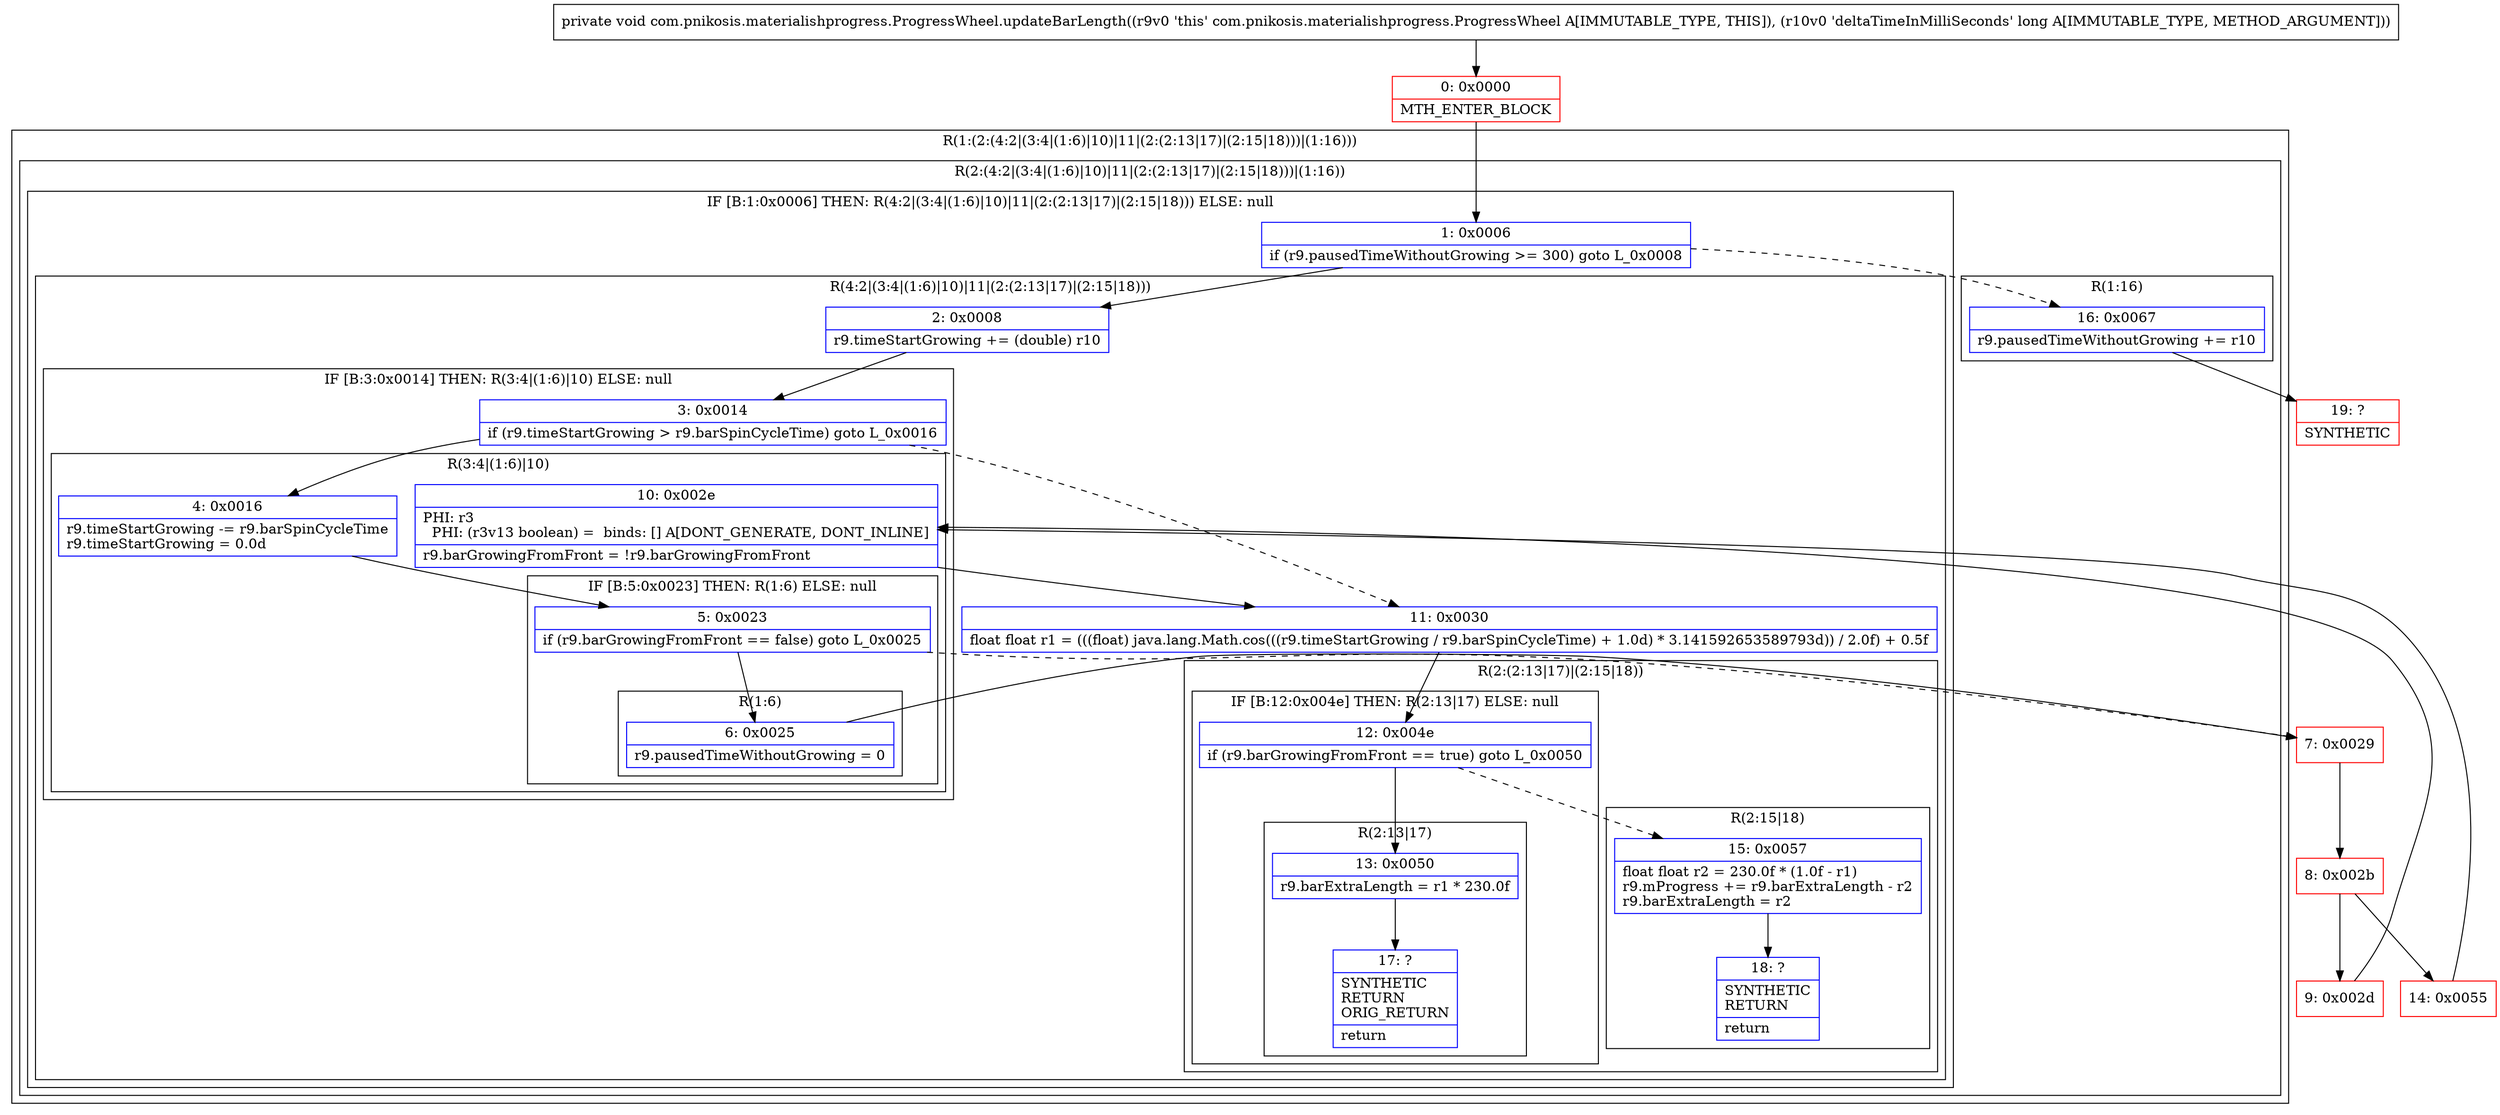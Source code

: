 digraph "CFG forcom.pnikosis.materialishprogress.ProgressWheel.updateBarLength(J)V" {
subgraph cluster_Region_797880379 {
label = "R(1:(2:(4:2|(3:4|(1:6)|10)|11|(2:(2:13|17)|(2:15|18)))|(1:16)))";
node [shape=record,color=blue];
subgraph cluster_Region_1865097352 {
label = "R(2:(4:2|(3:4|(1:6)|10)|11|(2:(2:13|17)|(2:15|18)))|(1:16))";
node [shape=record,color=blue];
subgraph cluster_IfRegion_1336773077 {
label = "IF [B:1:0x0006] THEN: R(4:2|(3:4|(1:6)|10)|11|(2:(2:13|17)|(2:15|18))) ELSE: null";
node [shape=record,color=blue];
Node_1 [shape=record,label="{1\:\ 0x0006|if (r9.pausedTimeWithoutGrowing \>= 300) goto L_0x0008\l}"];
subgraph cluster_Region_1317863497 {
label = "R(4:2|(3:4|(1:6)|10)|11|(2:(2:13|17)|(2:15|18)))";
node [shape=record,color=blue];
Node_2 [shape=record,label="{2\:\ 0x0008|r9.timeStartGrowing += (double) r10\l}"];
subgraph cluster_IfRegion_582851473 {
label = "IF [B:3:0x0014] THEN: R(3:4|(1:6)|10) ELSE: null";
node [shape=record,color=blue];
Node_3 [shape=record,label="{3\:\ 0x0014|if (r9.timeStartGrowing \> r9.barSpinCycleTime) goto L_0x0016\l}"];
subgraph cluster_Region_2020145301 {
label = "R(3:4|(1:6)|10)";
node [shape=record,color=blue];
Node_4 [shape=record,label="{4\:\ 0x0016|r9.timeStartGrowing \-= r9.barSpinCycleTime\lr9.timeStartGrowing = 0.0d\l}"];
subgraph cluster_IfRegion_1316071536 {
label = "IF [B:5:0x0023] THEN: R(1:6) ELSE: null";
node [shape=record,color=blue];
Node_5 [shape=record,label="{5\:\ 0x0023|if (r9.barGrowingFromFront == false) goto L_0x0025\l}"];
subgraph cluster_Region_1840345930 {
label = "R(1:6)";
node [shape=record,color=blue];
Node_6 [shape=record,label="{6\:\ 0x0025|r9.pausedTimeWithoutGrowing = 0\l}"];
}
}
Node_10 [shape=record,label="{10\:\ 0x002e|PHI: r3 \l  PHI: (r3v13 boolean) =  binds: [] A[DONT_GENERATE, DONT_INLINE]\l|r9.barGrowingFromFront = !r9.barGrowingFromFront\l}"];
}
}
Node_11 [shape=record,label="{11\:\ 0x0030|float float r1 = (((float) java.lang.Math.cos(((r9.timeStartGrowing \/ r9.barSpinCycleTime) + 1.0d) * 3.141592653589793d)) \/ 2.0f) + 0.5f\l}"];
subgraph cluster_Region_589175934 {
label = "R(2:(2:13|17)|(2:15|18))";
node [shape=record,color=blue];
subgraph cluster_IfRegion_470672600 {
label = "IF [B:12:0x004e] THEN: R(2:13|17) ELSE: null";
node [shape=record,color=blue];
Node_12 [shape=record,label="{12\:\ 0x004e|if (r9.barGrowingFromFront == true) goto L_0x0050\l}"];
subgraph cluster_Region_934425562 {
label = "R(2:13|17)";
node [shape=record,color=blue];
Node_13 [shape=record,label="{13\:\ 0x0050|r9.barExtraLength = r1 * 230.0f\l}"];
Node_17 [shape=record,label="{17\:\ ?|SYNTHETIC\lRETURN\lORIG_RETURN\l|return\l}"];
}
}
subgraph cluster_Region_1492468957 {
label = "R(2:15|18)";
node [shape=record,color=blue];
Node_15 [shape=record,label="{15\:\ 0x0057|float float r2 = 230.0f * (1.0f \- r1)\lr9.mProgress += r9.barExtraLength \- r2\lr9.barExtraLength = r2\l}"];
Node_18 [shape=record,label="{18\:\ ?|SYNTHETIC\lRETURN\l|return\l}"];
}
}
}
}
subgraph cluster_Region_1602022657 {
label = "R(1:16)";
node [shape=record,color=blue];
Node_16 [shape=record,label="{16\:\ 0x0067|r9.pausedTimeWithoutGrowing += r10\l}"];
}
}
}
Node_0 [shape=record,color=red,label="{0\:\ 0x0000|MTH_ENTER_BLOCK\l}"];
Node_7 [shape=record,color=red,label="{7\:\ 0x0029}"];
Node_8 [shape=record,color=red,label="{8\:\ 0x002b}"];
Node_9 [shape=record,color=red,label="{9\:\ 0x002d}"];
Node_14 [shape=record,color=red,label="{14\:\ 0x0055}"];
Node_19 [shape=record,color=red,label="{19\:\ ?|SYNTHETIC\l}"];
MethodNode[shape=record,label="{private void com.pnikosis.materialishprogress.ProgressWheel.updateBarLength((r9v0 'this' com.pnikosis.materialishprogress.ProgressWheel A[IMMUTABLE_TYPE, THIS]), (r10v0 'deltaTimeInMilliSeconds' long A[IMMUTABLE_TYPE, METHOD_ARGUMENT])) }"];
MethodNode -> Node_0;
Node_1 -> Node_2;
Node_1 -> Node_16[style=dashed];
Node_2 -> Node_3;
Node_3 -> Node_4;
Node_3 -> Node_11[style=dashed];
Node_4 -> Node_5;
Node_5 -> Node_6;
Node_5 -> Node_7[style=dashed];
Node_6 -> Node_7;
Node_10 -> Node_11;
Node_11 -> Node_12;
Node_12 -> Node_13;
Node_12 -> Node_15[style=dashed];
Node_13 -> Node_17;
Node_15 -> Node_18;
Node_16 -> Node_19;
Node_0 -> Node_1;
Node_7 -> Node_8;
Node_8 -> Node_9;
Node_8 -> Node_14;
Node_9 -> Node_10;
Node_14 -> Node_10;
}

